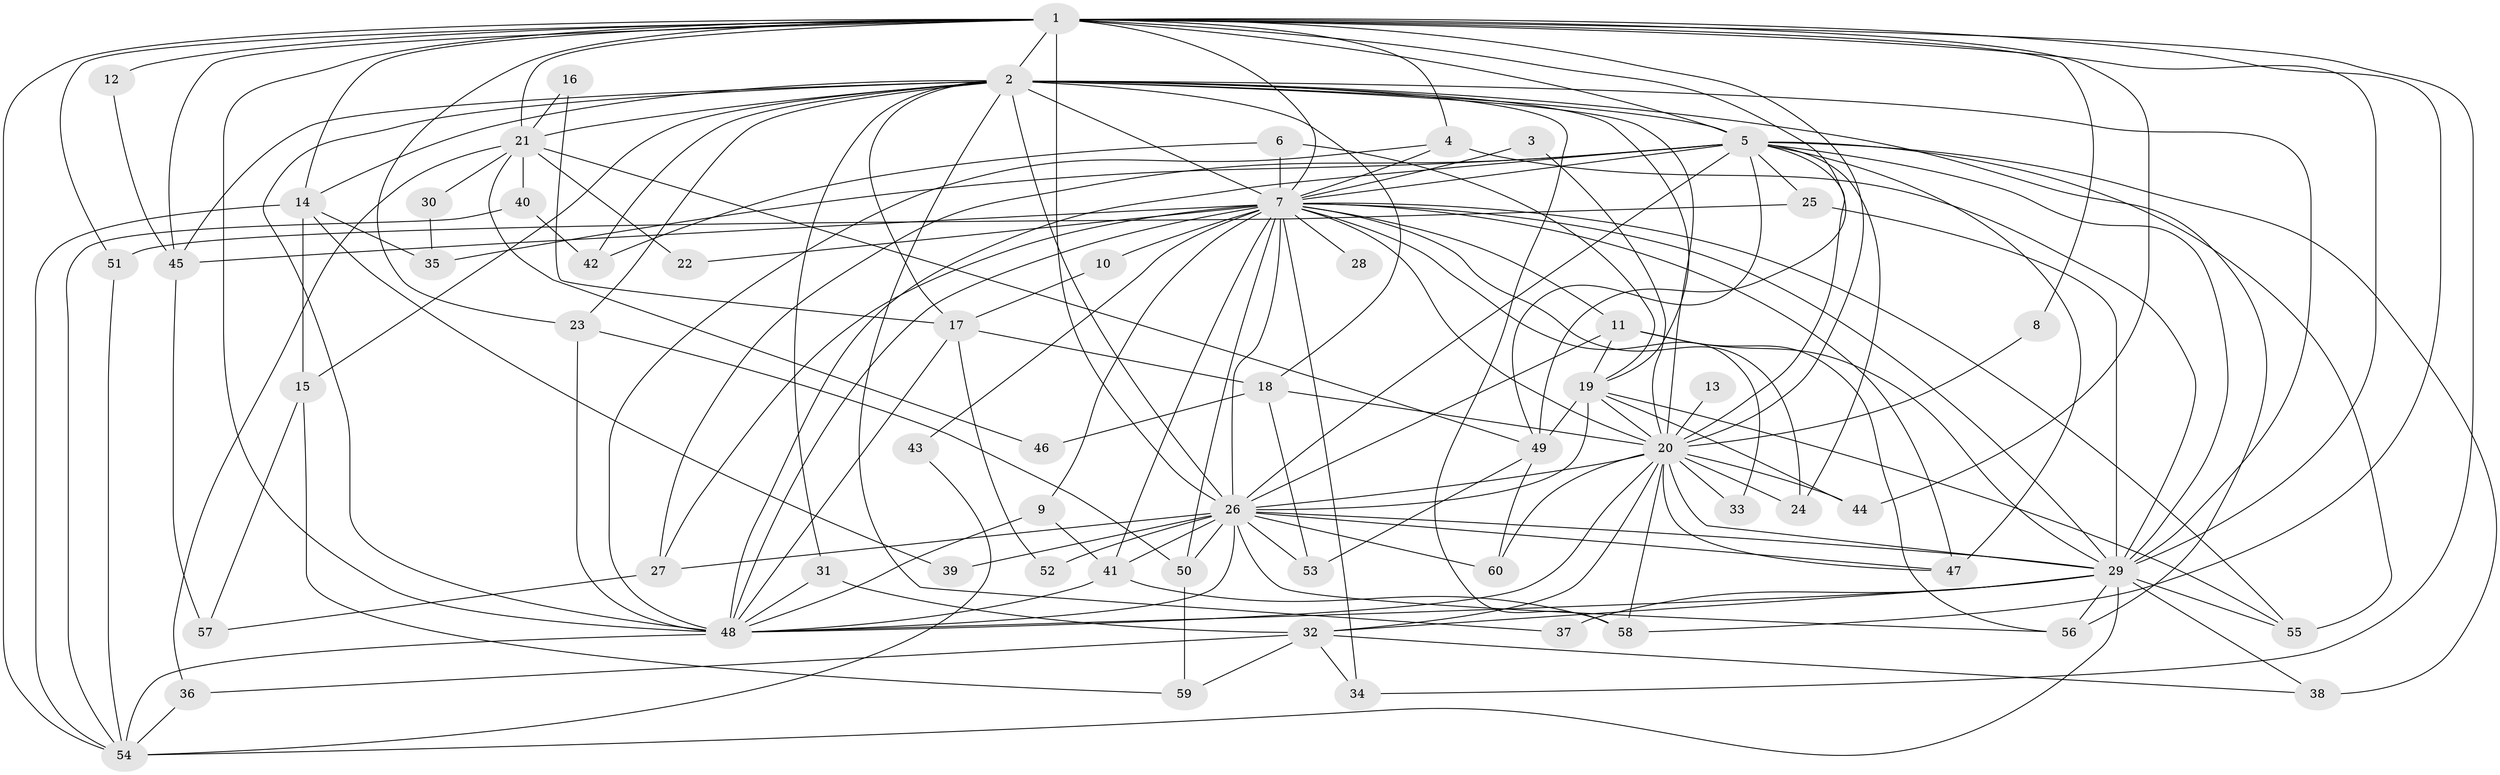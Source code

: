 // original degree distribution, {23: 0.01680672268907563, 20: 0.025210084033613446, 17: 0.008403361344537815, 33: 0.008403361344537815, 19: 0.008403361344537815, 16: 0.008403361344537815, 18: 0.008403361344537815, 2: 0.5126050420168067, 4: 0.11764705882352941, 10: 0.008403361344537815, 8: 0.01680672268907563, 6: 0.03361344537815126, 3: 0.19327731092436976, 5: 0.03361344537815126}
// Generated by graph-tools (version 1.1) at 2025/01/03/09/25 03:01:30]
// undirected, 60 vertices, 166 edges
graph export_dot {
graph [start="1"]
  node [color=gray90,style=filled];
  1;
  2;
  3;
  4;
  5;
  6;
  7;
  8;
  9;
  10;
  11;
  12;
  13;
  14;
  15;
  16;
  17;
  18;
  19;
  20;
  21;
  22;
  23;
  24;
  25;
  26;
  27;
  28;
  29;
  30;
  31;
  32;
  33;
  34;
  35;
  36;
  37;
  38;
  39;
  40;
  41;
  42;
  43;
  44;
  45;
  46;
  47;
  48;
  49;
  50;
  51;
  52;
  53;
  54;
  55;
  56;
  57;
  58;
  59;
  60;
  1 -- 2 [weight=4.0];
  1 -- 4 [weight=1.0];
  1 -- 5 [weight=2.0];
  1 -- 7 [weight=2.0];
  1 -- 8 [weight=1.0];
  1 -- 12 [weight=2.0];
  1 -- 14 [weight=1.0];
  1 -- 20 [weight=3.0];
  1 -- 21 [weight=1.0];
  1 -- 23 [weight=1.0];
  1 -- 26 [weight=3.0];
  1 -- 29 [weight=3.0];
  1 -- 34 [weight=1.0];
  1 -- 44 [weight=1.0];
  1 -- 45 [weight=2.0];
  1 -- 48 [weight=3.0];
  1 -- 49 [weight=1.0];
  1 -- 51 [weight=1.0];
  1 -- 54 [weight=1.0];
  1 -- 58 [weight=1.0];
  2 -- 5 [weight=2.0];
  2 -- 7 [weight=3.0];
  2 -- 14 [weight=1.0];
  2 -- 15 [weight=1.0];
  2 -- 17 [weight=1.0];
  2 -- 18 [weight=2.0];
  2 -- 19 [weight=1.0];
  2 -- 20 [weight=2.0];
  2 -- 21 [weight=1.0];
  2 -- 23 [weight=1.0];
  2 -- 26 [weight=2.0];
  2 -- 29 [weight=2.0];
  2 -- 31 [weight=1.0];
  2 -- 37 [weight=1.0];
  2 -- 42 [weight=2.0];
  2 -- 45 [weight=1.0];
  2 -- 48 [weight=2.0];
  2 -- 56 [weight=2.0];
  2 -- 58 [weight=1.0];
  3 -- 7 [weight=1.0];
  3 -- 20 [weight=1.0];
  4 -- 7 [weight=1.0];
  4 -- 29 [weight=1.0];
  4 -- 48 [weight=1.0];
  5 -- 7 [weight=1.0];
  5 -- 20 [weight=1.0];
  5 -- 24 [weight=1.0];
  5 -- 25 [weight=1.0];
  5 -- 26 [weight=1.0];
  5 -- 27 [weight=1.0];
  5 -- 29 [weight=1.0];
  5 -- 35 [weight=2.0];
  5 -- 38 [weight=2.0];
  5 -- 47 [weight=1.0];
  5 -- 48 [weight=1.0];
  5 -- 49 [weight=1.0];
  5 -- 55 [weight=1.0];
  6 -- 7 [weight=1.0];
  6 -- 19 [weight=1.0];
  6 -- 42 [weight=1.0];
  7 -- 9 [weight=1.0];
  7 -- 10 [weight=2.0];
  7 -- 11 [weight=1.0];
  7 -- 20 [weight=1.0];
  7 -- 22 [weight=1.0];
  7 -- 24 [weight=1.0];
  7 -- 26 [weight=2.0];
  7 -- 27 [weight=1.0];
  7 -- 28 [weight=1.0];
  7 -- 29 [weight=1.0];
  7 -- 33 [weight=1.0];
  7 -- 34 [weight=1.0];
  7 -- 41 [weight=1.0];
  7 -- 43 [weight=1.0];
  7 -- 45 [weight=1.0];
  7 -- 47 [weight=1.0];
  7 -- 48 [weight=1.0];
  7 -- 50 [weight=2.0];
  7 -- 55 [weight=1.0];
  8 -- 20 [weight=1.0];
  9 -- 41 [weight=1.0];
  9 -- 48 [weight=1.0];
  10 -- 17 [weight=1.0];
  11 -- 19 [weight=1.0];
  11 -- 26 [weight=1.0];
  11 -- 29 [weight=1.0];
  11 -- 56 [weight=1.0];
  12 -- 45 [weight=1.0];
  13 -- 20 [weight=1.0];
  14 -- 15 [weight=1.0];
  14 -- 35 [weight=1.0];
  14 -- 39 [weight=1.0];
  14 -- 54 [weight=1.0];
  15 -- 57 [weight=1.0];
  15 -- 59 [weight=1.0];
  16 -- 17 [weight=1.0];
  16 -- 21 [weight=1.0];
  17 -- 18 [weight=1.0];
  17 -- 48 [weight=1.0];
  17 -- 52 [weight=1.0];
  18 -- 20 [weight=1.0];
  18 -- 46 [weight=1.0];
  18 -- 53 [weight=1.0];
  19 -- 20 [weight=1.0];
  19 -- 26 [weight=1.0];
  19 -- 44 [weight=1.0];
  19 -- 49 [weight=1.0];
  19 -- 55 [weight=1.0];
  20 -- 24 [weight=1.0];
  20 -- 26 [weight=1.0];
  20 -- 29 [weight=1.0];
  20 -- 32 [weight=1.0];
  20 -- 33 [weight=1.0];
  20 -- 44 [weight=1.0];
  20 -- 47 [weight=1.0];
  20 -- 48 [weight=1.0];
  20 -- 58 [weight=1.0];
  20 -- 60 [weight=1.0];
  21 -- 22 [weight=1.0];
  21 -- 30 [weight=1.0];
  21 -- 36 [weight=1.0];
  21 -- 40 [weight=1.0];
  21 -- 46 [weight=1.0];
  21 -- 49 [weight=1.0];
  23 -- 48 [weight=1.0];
  23 -- 50 [weight=1.0];
  25 -- 29 [weight=1.0];
  25 -- 51 [weight=1.0];
  26 -- 27 [weight=1.0];
  26 -- 29 [weight=1.0];
  26 -- 39 [weight=2.0];
  26 -- 41 [weight=1.0];
  26 -- 47 [weight=1.0];
  26 -- 48 [weight=1.0];
  26 -- 50 [weight=1.0];
  26 -- 52 [weight=1.0];
  26 -- 53 [weight=1.0];
  26 -- 56 [weight=1.0];
  26 -- 60 [weight=1.0];
  27 -- 57 [weight=1.0];
  29 -- 32 [weight=1.0];
  29 -- 37 [weight=2.0];
  29 -- 38 [weight=1.0];
  29 -- 48 [weight=1.0];
  29 -- 54 [weight=1.0];
  29 -- 55 [weight=1.0];
  29 -- 56 [weight=1.0];
  30 -- 35 [weight=1.0];
  31 -- 32 [weight=1.0];
  31 -- 48 [weight=1.0];
  32 -- 34 [weight=1.0];
  32 -- 36 [weight=1.0];
  32 -- 38 [weight=1.0];
  32 -- 59 [weight=1.0];
  36 -- 54 [weight=1.0];
  40 -- 42 [weight=1.0];
  40 -- 54 [weight=1.0];
  41 -- 48 [weight=2.0];
  41 -- 58 [weight=1.0];
  43 -- 54 [weight=1.0];
  45 -- 57 [weight=1.0];
  48 -- 54 [weight=1.0];
  49 -- 53 [weight=1.0];
  49 -- 60 [weight=1.0];
  50 -- 59 [weight=1.0];
  51 -- 54 [weight=1.0];
}
